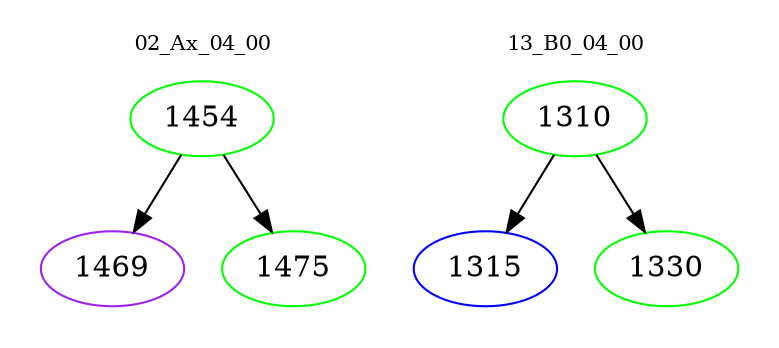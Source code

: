 digraph{
subgraph cluster_0 {
color = white
label = "02_Ax_04_00";
fontsize=10;
T0_1454 [label="1454", color="green"]
T0_1454 -> T0_1469 [color="black"]
T0_1469 [label="1469", color="purple"]
T0_1454 -> T0_1475 [color="black"]
T0_1475 [label="1475", color="green"]
}
subgraph cluster_1 {
color = white
label = "13_B0_04_00";
fontsize=10;
T1_1310 [label="1310", color="green"]
T1_1310 -> T1_1315 [color="black"]
T1_1315 [label="1315", color="blue"]
T1_1310 -> T1_1330 [color="black"]
T1_1330 [label="1330", color="green"]
}
}
